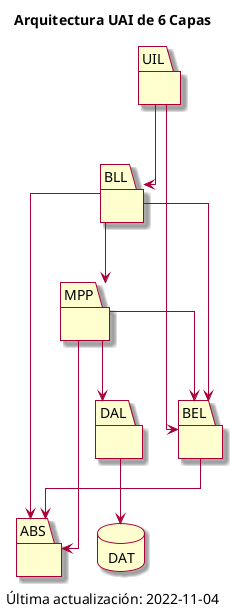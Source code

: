 ' =======================================
' Author:      Gerardo Tordoya
' Create date: 2022-11-02
' Description: Arquitectura LUG (7 Capas)
' =======================================

@startuml Gestor de Campeonatos

' ─── CONFIGURACIONES ──────────────────────────────────────────────────────────

skin rose
skinparam classFontName Calibri
' skinparam shadowing false
' hide circle
skinparam linetype ortho

' --- TÍTULO ───────────────────────────────────────────────────────────────────

title Arquitectura UAI de 6 Capas

' ─── ENTIDADES ────────────────────────────────────────────────────────────────

package BEL
{
}

package UIL
{
}

package BLL
{
}

package MPP
{
}

package DAL
{
}

package ABS
{
}

package DAT <<Database>>
{
}

' ─── RELACIONES ───────────────────────────────────────────────────────────────

BLL -[plain]-> MPP
DAL -[plain]-> DAT
MPP -[plain]-> DAL
UIL -[plain]-> BLL

BLL -[plain]-> BEL
MPP -[plain]-> BEL
UIL -[plain]-> BEL

BEL -[plain]-> ABS
BLL -[plain]-> ABS
MPP -[plain]-> ABS

' ─── NOTAS ────────────────────────────────────────────────────────────────────


' ─── SUBTÍTULO ────────────────────────────────────────────────────────────────

caption Última actualización: 2022-11-04

' ─── FIN ──────────────────────────────────────────────────────────────────────
@enduml
